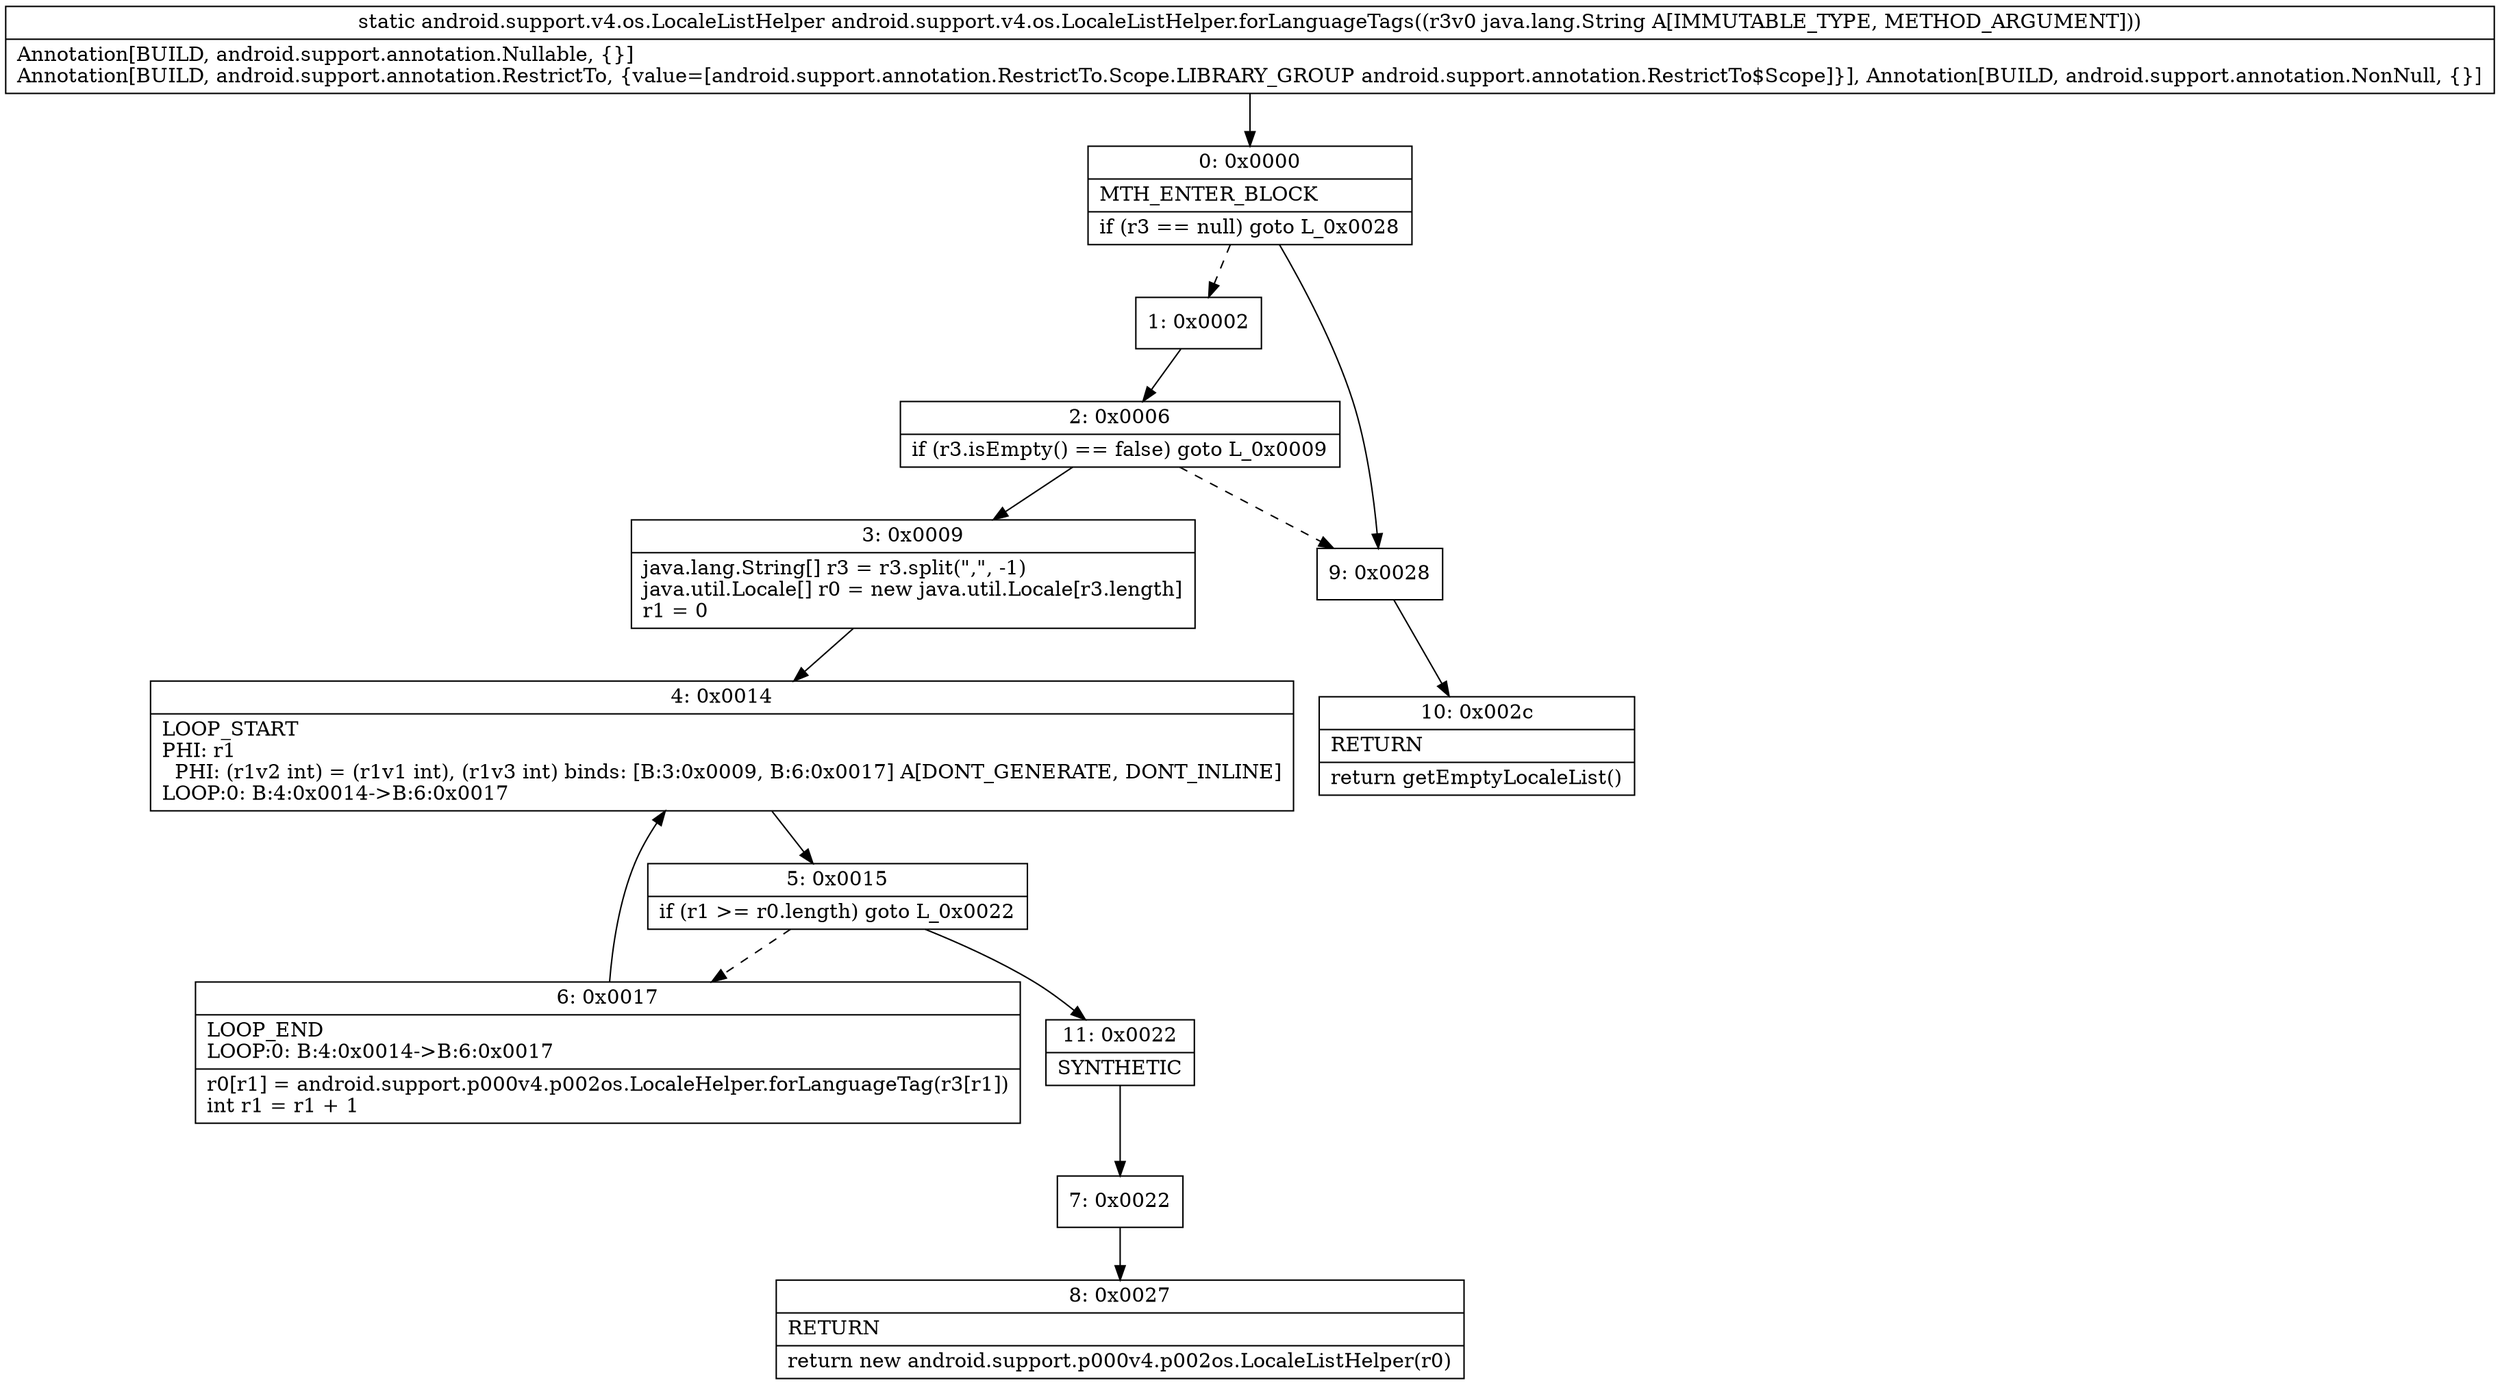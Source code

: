 digraph "CFG forandroid.support.v4.os.LocaleListHelper.forLanguageTags(Ljava\/lang\/String;)Landroid\/support\/v4\/os\/LocaleListHelper;" {
Node_0 [shape=record,label="{0\:\ 0x0000|MTH_ENTER_BLOCK\l|if (r3 == null) goto L_0x0028\l}"];
Node_1 [shape=record,label="{1\:\ 0x0002}"];
Node_2 [shape=record,label="{2\:\ 0x0006|if (r3.isEmpty() == false) goto L_0x0009\l}"];
Node_3 [shape=record,label="{3\:\ 0x0009|java.lang.String[] r3 = r3.split(\",\", \-1)\ljava.util.Locale[] r0 = new java.util.Locale[r3.length]\lr1 = 0\l}"];
Node_4 [shape=record,label="{4\:\ 0x0014|LOOP_START\lPHI: r1 \l  PHI: (r1v2 int) = (r1v1 int), (r1v3 int) binds: [B:3:0x0009, B:6:0x0017] A[DONT_GENERATE, DONT_INLINE]\lLOOP:0: B:4:0x0014\-\>B:6:0x0017\l}"];
Node_5 [shape=record,label="{5\:\ 0x0015|if (r1 \>= r0.length) goto L_0x0022\l}"];
Node_6 [shape=record,label="{6\:\ 0x0017|LOOP_END\lLOOP:0: B:4:0x0014\-\>B:6:0x0017\l|r0[r1] = android.support.p000v4.p002os.LocaleHelper.forLanguageTag(r3[r1])\lint r1 = r1 + 1\l}"];
Node_7 [shape=record,label="{7\:\ 0x0022}"];
Node_8 [shape=record,label="{8\:\ 0x0027|RETURN\l|return new android.support.p000v4.p002os.LocaleListHelper(r0)\l}"];
Node_9 [shape=record,label="{9\:\ 0x0028}"];
Node_10 [shape=record,label="{10\:\ 0x002c|RETURN\l|return getEmptyLocaleList()\l}"];
Node_11 [shape=record,label="{11\:\ 0x0022|SYNTHETIC\l}"];
MethodNode[shape=record,label="{static android.support.v4.os.LocaleListHelper android.support.v4.os.LocaleListHelper.forLanguageTags((r3v0 java.lang.String A[IMMUTABLE_TYPE, METHOD_ARGUMENT]))  | Annotation[BUILD, android.support.annotation.Nullable, \{\}]\lAnnotation[BUILD, android.support.annotation.RestrictTo, \{value=[android.support.annotation.RestrictTo.Scope.LIBRARY_GROUP android.support.annotation.RestrictTo$Scope]\}], Annotation[BUILD, android.support.annotation.NonNull, \{\}]\l}"];
MethodNode -> Node_0;
Node_0 -> Node_1[style=dashed];
Node_0 -> Node_9;
Node_1 -> Node_2;
Node_2 -> Node_3;
Node_2 -> Node_9[style=dashed];
Node_3 -> Node_4;
Node_4 -> Node_5;
Node_5 -> Node_6[style=dashed];
Node_5 -> Node_11;
Node_6 -> Node_4;
Node_7 -> Node_8;
Node_9 -> Node_10;
Node_11 -> Node_7;
}

